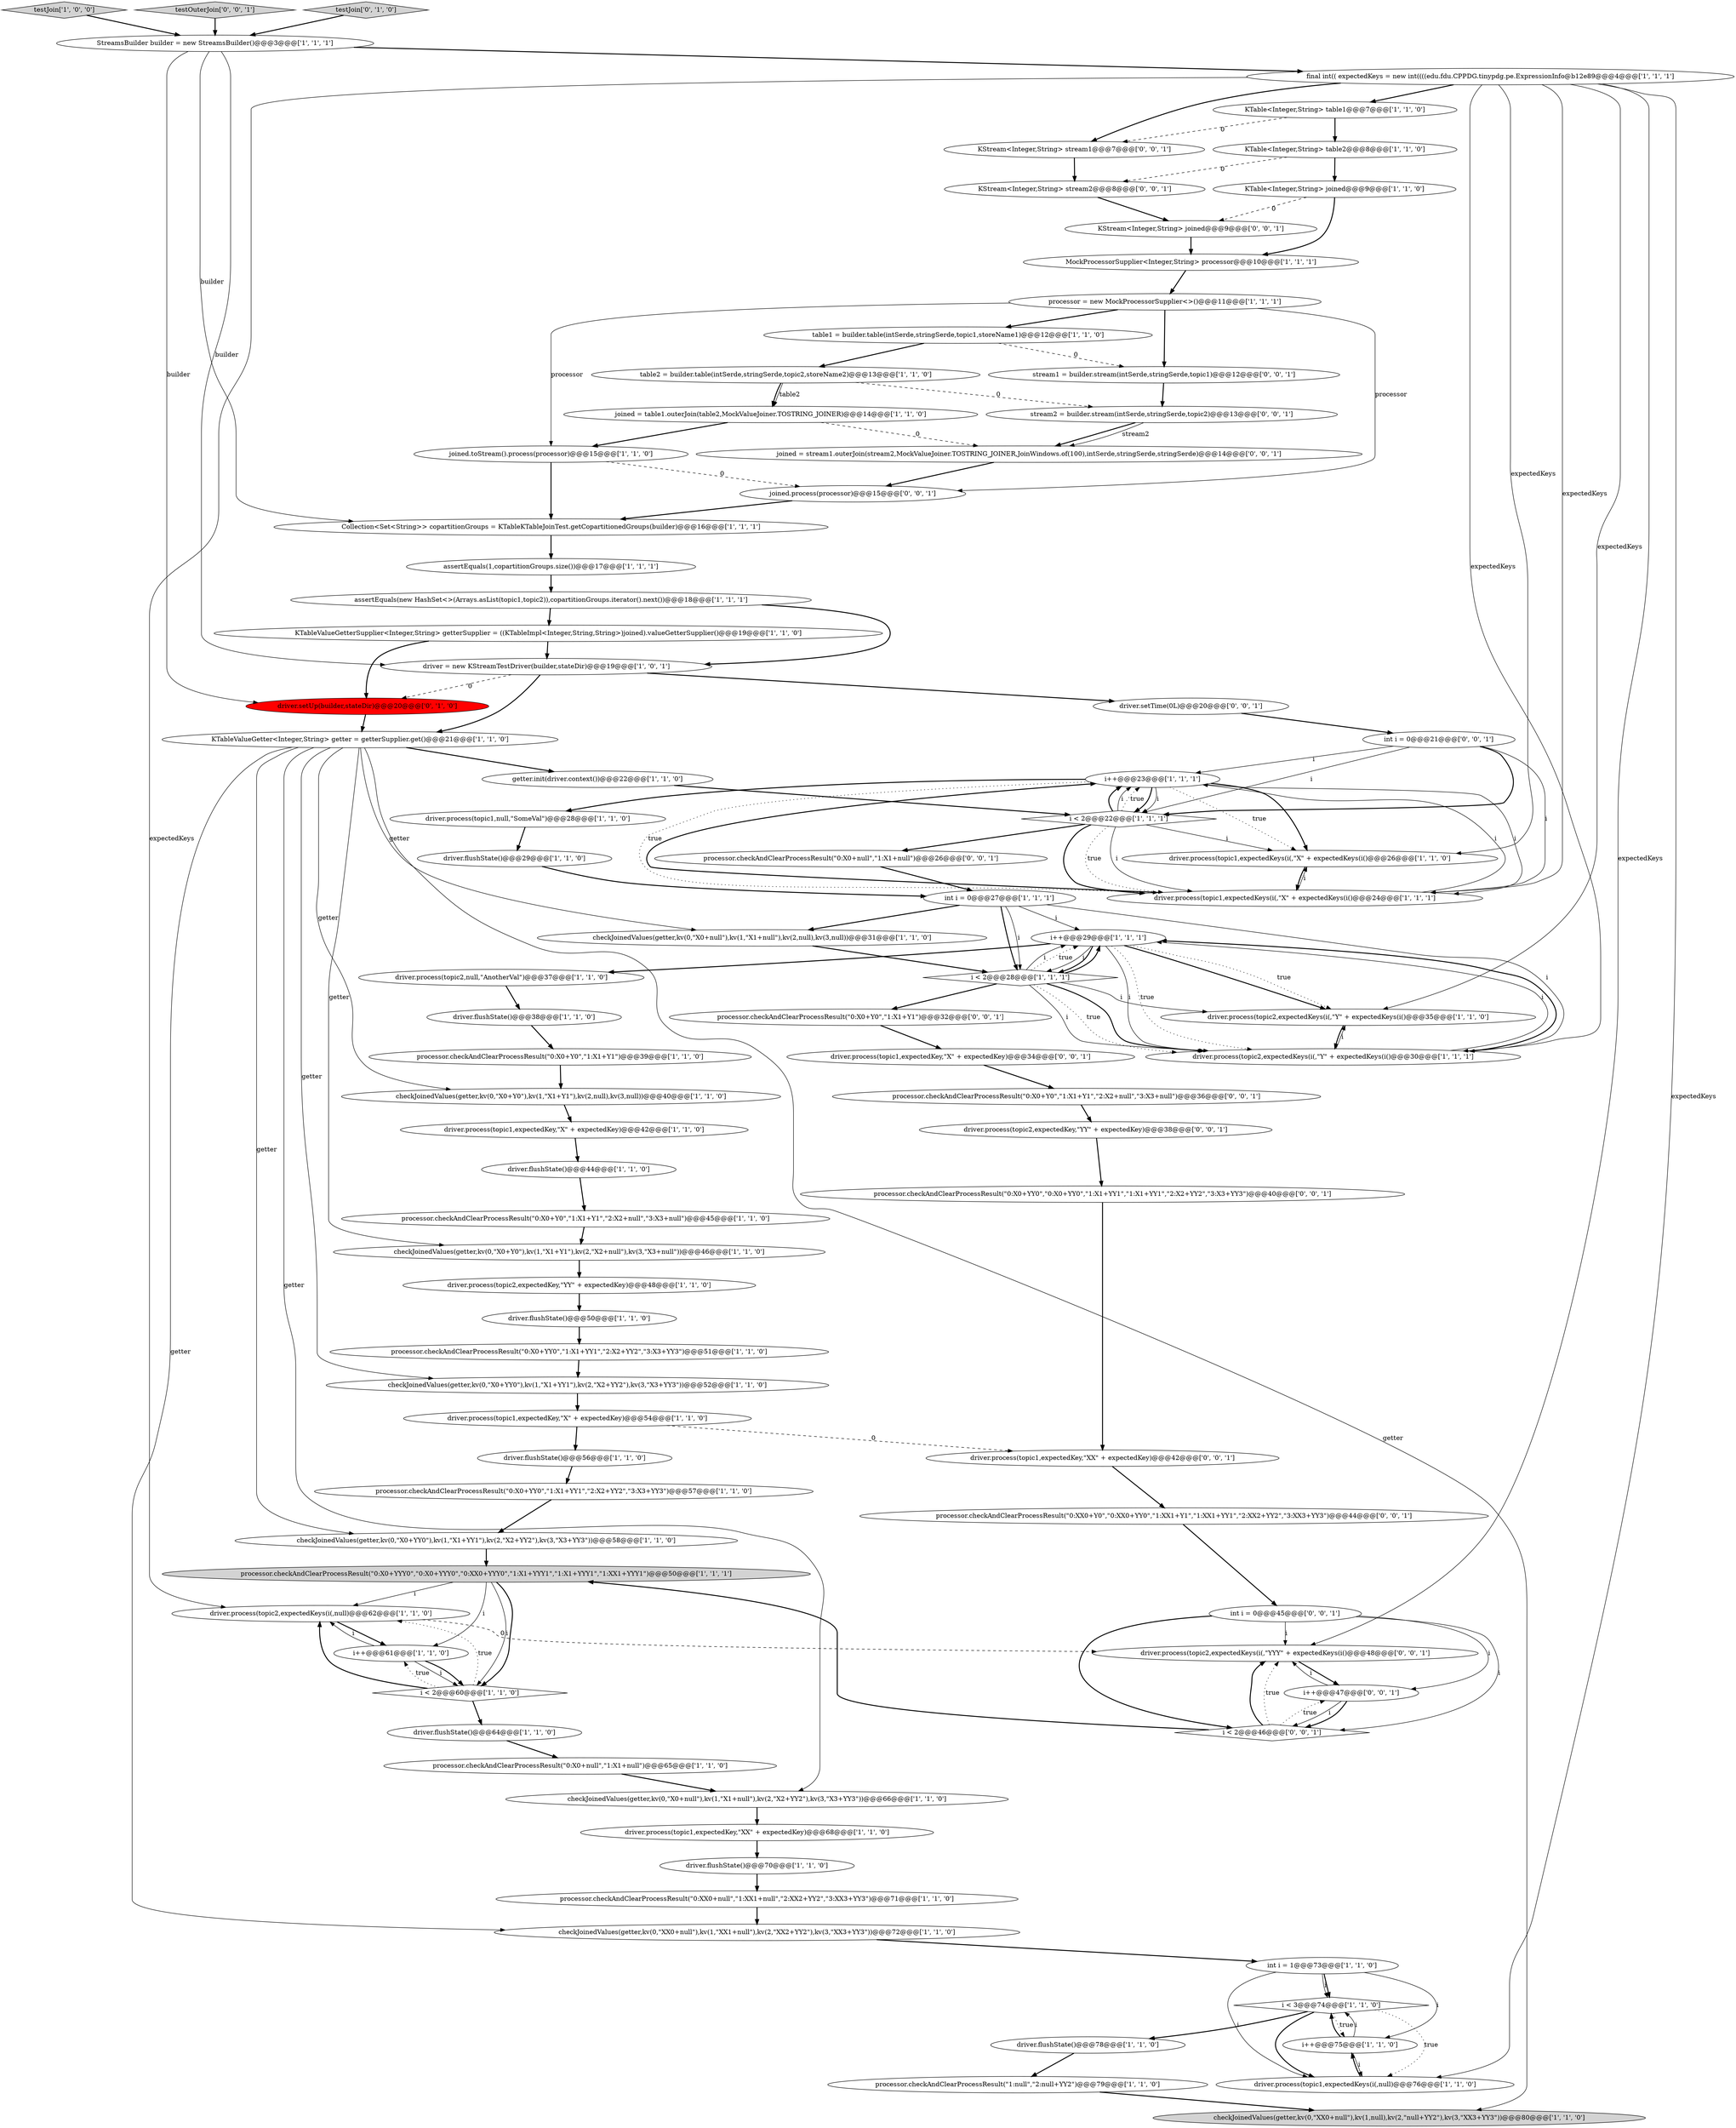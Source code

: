 digraph {
85 [style = filled, label = "driver.setTime(0L)@@@20@@@['0', '0', '1']", fillcolor = white, shape = ellipse image = "AAA0AAABBB3BBB"];
29 [style = filled, label = "driver.process(topic1,expectedKeys(i(,\"X\" + expectedKeys(i()@@@26@@@['1', '1', '0']", fillcolor = white, shape = ellipse image = "AAA0AAABBB1BBB"];
42 [style = filled, label = "driver.process(topic2,null,\"AnotherVal\")@@@37@@@['1', '1', '0']", fillcolor = white, shape = ellipse image = "AAA0AAABBB1BBB"];
49 [style = filled, label = "checkJoinedValues(getter,kv(0,\"XX0+null\"),kv(1,null),kv(2,\"null+YY2\"),kv(3,\"XX3+YY3\"))@@@80@@@['1', '1', '0']", fillcolor = lightgray, shape = ellipse image = "AAA0AAABBB1BBB"];
4 [style = filled, label = "processor.checkAndClearProcessResult(\"1:null\",\"2:null+YY2\")@@@79@@@['1', '1', '0']", fillcolor = white, shape = ellipse image = "AAA0AAABBB1BBB"];
73 [style = filled, label = "joined = stream1.outerJoin(stream2,MockValueJoiner.TOSTRING_JOINER,JoinWindows.of(100),intSerde,stringSerde,stringSerde)@@@14@@@['0', '0', '1']", fillcolor = white, shape = ellipse image = "AAA0AAABBB3BBB"];
26 [style = filled, label = "driver.flushState()@@@56@@@['1', '1', '0']", fillcolor = white, shape = ellipse image = "AAA0AAABBB1BBB"];
12 [style = filled, label = "driver.process(topic2,expectedKeys(i(,null)@@@62@@@['1', '1', '0']", fillcolor = white, shape = ellipse image = "AAA0AAABBB1BBB"];
55 [style = filled, label = "processor.checkAndClearProcessResult(\"0:XX0+null\",\"1:XX1+null\",\"2:XX2+YY2\",\"3:XX3+YY3\")@@@71@@@['1', '1', '0']", fillcolor = white, shape = ellipse image = "AAA0AAABBB1BBB"];
64 [style = filled, label = "MockProcessorSupplier<Integer,String> processor@@@10@@@['1', '1', '1']", fillcolor = white, shape = ellipse image = "AAA0AAABBB1BBB"];
39 [style = filled, label = "processor.checkAndClearProcessResult(\"0:X0+Y0\",\"1:X1+Y1\")@@@39@@@['1', '1', '0']", fillcolor = white, shape = ellipse image = "AAA0AAABBB1BBB"];
72 [style = filled, label = "i++@@@47@@@['0', '0', '1']", fillcolor = white, shape = ellipse image = "AAA0AAABBB3BBB"];
61 [style = filled, label = "checkJoinedValues(getter,kv(0,\"X0+Y0\"),kv(1,\"X1+Y1\"),kv(2,null),kv(3,null))@@@40@@@['1', '1', '0']", fillcolor = white, shape = ellipse image = "AAA0AAABBB1BBB"];
56 [style = filled, label = "i++@@@23@@@['1', '1', '1']", fillcolor = white, shape = ellipse image = "AAA0AAABBB1BBB"];
70 [style = filled, label = "i < 2@@@46@@@['0', '0', '1']", fillcolor = white, shape = diamond image = "AAA0AAABBB3BBB"];
37 [style = filled, label = "int i = 0@@@27@@@['1', '1', '1']", fillcolor = white, shape = ellipse image = "AAA0AAABBB1BBB"];
62 [style = filled, label = "driver.flushState()@@@38@@@['1', '1', '0']", fillcolor = white, shape = ellipse image = "AAA0AAABBB1BBB"];
23 [style = filled, label = "driver.flushState()@@@50@@@['1', '1', '0']", fillcolor = white, shape = ellipse image = "AAA0AAABBB1BBB"];
27 [style = filled, label = "driver = new KStreamTestDriver(builder,stateDir)@@@19@@@['1', '0', '1']", fillcolor = white, shape = ellipse image = "AAA0AAABBB1BBB"];
7 [style = filled, label = "driver.process(topic1,expectedKeys(i(,\"X\" + expectedKeys(i()@@@24@@@['1', '1', '1']", fillcolor = white, shape = ellipse image = "AAA0AAABBB1BBB"];
52 [style = filled, label = "int i = 1@@@73@@@['1', '1', '0']", fillcolor = white, shape = ellipse image = "AAA0AAABBB1BBB"];
30 [style = filled, label = "i++@@@29@@@['1', '1', '1']", fillcolor = white, shape = ellipse image = "AAA0AAABBB1BBB"];
76 [style = filled, label = "joined.process(processor)@@@15@@@['0', '0', '1']", fillcolor = white, shape = ellipse image = "AAA0AAABBB3BBB"];
48 [style = filled, label = "Collection<Set<String>> copartitionGroups = KTableKTableJoinTest.getCopartitionedGroups(builder)@@@16@@@['1', '1', '1']", fillcolor = white, shape = ellipse image = "AAA0AAABBB1BBB"];
69 [style = filled, label = "KStream<Integer,String> joined@@@9@@@['0', '0', '1']", fillcolor = white, shape = ellipse image = "AAA0AAABBB3BBB"];
8 [style = filled, label = "driver.process(topic2,expectedKeys(i(,\"Y\" + expectedKeys(i()@@@35@@@['1', '1', '0']", fillcolor = white, shape = ellipse image = "AAA0AAABBB1BBB"];
14 [style = filled, label = "testJoin['1', '0', '0']", fillcolor = lightgray, shape = diamond image = "AAA0AAABBB1BBB"];
58 [style = filled, label = "processor.checkAndClearProcessResult(\"0:X0+YY0\",\"1:X1+YY1\",\"2:X2+YY2\",\"3:X3+YY3\")@@@51@@@['1', '1', '0']", fillcolor = white, shape = ellipse image = "AAA0AAABBB1BBB"];
67 [style = filled, label = "driver.process(topic1,expectedKey,\"X\" + expectedKey)@@@34@@@['0', '0', '1']", fillcolor = white, shape = ellipse image = "AAA0AAABBB3BBB"];
81 [style = filled, label = "KStream<Integer,String> stream1@@@7@@@['0', '0', '1']", fillcolor = white, shape = ellipse image = "AAA0AAABBB3BBB"];
40 [style = filled, label = "checkJoinedValues(getter,kv(0,\"X0+null\"),kv(1,\"X1+null\"),kv(2,\"X2+YY2\"),kv(3,\"X3+YY3\"))@@@66@@@['1', '1', '0']", fillcolor = white, shape = ellipse image = "AAA0AAABBB1BBB"];
17 [style = filled, label = "driver.process(topic1,expectedKey,\"X\" + expectedKey)@@@42@@@['1', '1', '0']", fillcolor = white, shape = ellipse image = "AAA0AAABBB1BBB"];
74 [style = filled, label = "stream1 = builder.stream(intSerde,stringSerde,topic1)@@@12@@@['0', '0', '1']", fillcolor = white, shape = ellipse image = "AAA0AAABBB3BBB"];
83 [style = filled, label = "processor.checkAndClearProcessResult(\"0:X0+Y0\",\"1:X1+Y1\")@@@32@@@['0', '0', '1']", fillcolor = white, shape = ellipse image = "AAA0AAABBB3BBB"];
86 [style = filled, label = "stream2 = builder.stream(intSerde,stringSerde,topic2)@@@13@@@['0', '0', '1']", fillcolor = white, shape = ellipse image = "AAA0AAABBB3BBB"];
31 [style = filled, label = "joined = table1.outerJoin(table2,MockValueJoiner.TOSTRING_JOINER)@@@14@@@['1', '1', '0']", fillcolor = white, shape = ellipse image = "AAA0AAABBB1BBB"];
0 [style = filled, label = "driver.flushState()@@@70@@@['1', '1', '0']", fillcolor = white, shape = ellipse image = "AAA0AAABBB1BBB"];
87 [style = filled, label = "testOuterJoin['0', '0', '1']", fillcolor = lightgray, shape = diamond image = "AAA0AAABBB3BBB"];
15 [style = filled, label = "driver.flushState()@@@78@@@['1', '1', '0']", fillcolor = white, shape = ellipse image = "AAA0AAABBB1BBB"];
3 [style = filled, label = "checkJoinedValues(getter,kv(0,\"X0+YY0\"),kv(1,\"X1+YY1\"),kv(2,\"X2+YY2\"),kv(3,\"X3+YY3\"))@@@52@@@['1', '1', '0']", fillcolor = white, shape = ellipse image = "AAA0AAABBB1BBB"];
25 [style = filled, label = "driver.flushState()@@@44@@@['1', '1', '0']", fillcolor = white, shape = ellipse image = "AAA0AAABBB1BBB"];
41 [style = filled, label = "table2 = builder.table(intSerde,stringSerde,topic2,storeName2)@@@13@@@['1', '1', '0']", fillcolor = white, shape = ellipse image = "AAA0AAABBB1BBB"];
38 [style = filled, label = "joined.toStream().process(processor)@@@15@@@['1', '1', '0']", fillcolor = white, shape = ellipse image = "AAA0AAABBB1BBB"];
36 [style = filled, label = "getter.init(driver.context())@@@22@@@['1', '1', '0']", fillcolor = white, shape = ellipse image = "AAA0AAABBB1BBB"];
43 [style = filled, label = "processor.checkAndClearProcessResult(\"0:X0+null\",\"1:X1+null\")@@@65@@@['1', '1', '0']", fillcolor = white, shape = ellipse image = "AAA0AAABBB1BBB"];
60 [style = filled, label = "checkJoinedValues(getter,kv(0,\"X0+null\"),kv(1,\"X1+null\"),kv(2,null),kv(3,null))@@@31@@@['1', '1', '0']", fillcolor = white, shape = ellipse image = "AAA0AAABBB1BBB"];
20 [style = filled, label = "checkJoinedValues(getter,kv(0,\"X0+Y0\"),kv(1,\"X1+Y1\"),kv(2,\"X2+null\"),kv(3,\"X3+null\"))@@@46@@@['1', '1', '0']", fillcolor = white, shape = ellipse image = "AAA0AAABBB1BBB"];
66 [style = filled, label = "testJoin['0', '1', '0']", fillcolor = lightgray, shape = diamond image = "AAA0AAABBB2BBB"];
78 [style = filled, label = "KStream<Integer,String> stream2@@@8@@@['0', '0', '1']", fillcolor = white, shape = ellipse image = "AAA0AAABBB3BBB"];
16 [style = filled, label = "i++@@@61@@@['1', '1', '0']", fillcolor = white, shape = ellipse image = "AAA0AAABBB1BBB"];
24 [style = filled, label = "driver.process(topic1,expectedKey,\"X\" + expectedKey)@@@54@@@['1', '1', '0']", fillcolor = white, shape = ellipse image = "AAA0AAABBB1BBB"];
63 [style = filled, label = "KTable<Integer,String> table2@@@8@@@['1', '1', '0']", fillcolor = white, shape = ellipse image = "AAA0AAABBB1BBB"];
2 [style = filled, label = "i < 3@@@74@@@['1', '1', '0']", fillcolor = white, shape = diamond image = "AAA0AAABBB1BBB"];
79 [style = filled, label = "int i = 0@@@21@@@['0', '0', '1']", fillcolor = white, shape = ellipse image = "AAA0AAABBB3BBB"];
5 [style = filled, label = "KTable<Integer,String> table1@@@7@@@['1', '1', '0']", fillcolor = white, shape = ellipse image = "AAA0AAABBB1BBB"];
68 [style = filled, label = "processor.checkAndClearProcessResult(\"0:X0+Y0\",\"1:X1+Y1\",\"2:X2+null\",\"3:X3+null\")@@@36@@@['0', '0', '1']", fillcolor = white, shape = ellipse image = "AAA0AAABBB3BBB"];
65 [style = filled, label = "driver.setUp(builder,stateDir)@@@20@@@['0', '1', '0']", fillcolor = red, shape = ellipse image = "AAA1AAABBB2BBB"];
44 [style = filled, label = "driver.process(topic1,null,\"SomeVal\")@@@28@@@['1', '1', '0']", fillcolor = white, shape = ellipse image = "AAA0AAABBB1BBB"];
10 [style = filled, label = "table1 = builder.table(intSerde,stringSerde,topic1,storeName1)@@@12@@@['1', '1', '0']", fillcolor = white, shape = ellipse image = "AAA0AAABBB1BBB"];
6 [style = filled, label = "processor.checkAndClearProcessResult(\"0:X0+YY0\",\"1:X1+YY1\",\"2:X2+YY2\",\"3:X3+YY3\")@@@57@@@['1', '1', '0']", fillcolor = white, shape = ellipse image = "AAA0AAABBB1BBB"];
46 [style = filled, label = "assertEquals(new HashSet<>(Arrays.asList(topic1,topic2)),copartitionGroups.iterator().next())@@@18@@@['1', '1', '1']", fillcolor = white, shape = ellipse image = "AAA0AAABBB1BBB"];
50 [style = filled, label = "KTableValueGetterSupplier<Integer,String> getterSupplier = ((KTableImpl<Integer,String,String>)joined).valueGetterSupplier()@@@19@@@['1', '1', '0']", fillcolor = white, shape = ellipse image = "AAA0AAABBB1BBB"];
32 [style = filled, label = "i < 2@@@22@@@['1', '1', '1']", fillcolor = white, shape = diamond image = "AAA0AAABBB1BBB"];
51 [style = filled, label = "assertEquals(1,copartitionGroups.size())@@@17@@@['1', '1', '1']", fillcolor = white, shape = ellipse image = "AAA0AAABBB1BBB"];
21 [style = filled, label = "processor = new MockProcessorSupplier<>()@@@11@@@['1', '1', '1']", fillcolor = white, shape = ellipse image = "AAA0AAABBB1BBB"];
22 [style = filled, label = "checkJoinedValues(getter,kv(0,\"XX0+null\"),kv(1,\"XX1+null\"),kv(2,\"XX2+YY2\"),kv(3,\"XX3+YY3\"))@@@72@@@['1', '1', '0']", fillcolor = white, shape = ellipse image = "AAA0AAABBB1BBB"];
18 [style = filled, label = "driver.process(topic1,expectedKey,\"XX\" + expectedKey)@@@68@@@['1', '1', '0']", fillcolor = white, shape = ellipse image = "AAA0AAABBB1BBB"];
53 [style = filled, label = "driver.process(topic2,expectedKey,\"YY\" + expectedKey)@@@48@@@['1', '1', '0']", fillcolor = white, shape = ellipse image = "AAA0AAABBB1BBB"];
19 [style = filled, label = "driver.flushState()@@@29@@@['1', '1', '0']", fillcolor = white, shape = ellipse image = "AAA0AAABBB1BBB"];
82 [style = filled, label = "processor.checkAndClearProcessResult(\"0:X0+YY0\",\"0:X0+YY0\",\"1:X1+YY1\",\"1:X1+YY1\",\"2:X2+YY2\",\"3:X3+YY3\")@@@40@@@['0', '0', '1']", fillcolor = white, shape = ellipse image = "AAA0AAABBB3BBB"];
80 [style = filled, label = "driver.process(topic2,expectedKeys(i(,\"YYY\" + expectedKeys(i()@@@48@@@['0', '0', '1']", fillcolor = white, shape = ellipse image = "AAA0AAABBB3BBB"];
71 [style = filled, label = "int i = 0@@@45@@@['0', '0', '1']", fillcolor = white, shape = ellipse image = "AAA0AAABBB3BBB"];
9 [style = filled, label = "i < 2@@@60@@@['1', '1', '0']", fillcolor = white, shape = diamond image = "AAA0AAABBB1BBB"];
1 [style = filled, label = "i < 2@@@28@@@['1', '1', '1']", fillcolor = white, shape = diamond image = "AAA0AAABBB1BBB"];
57 [style = filled, label = "processor.checkAndClearProcessResult(\"0:X0+YYY0\",\"0:X0+YYY0\",\"0:XX0+YYY0\",\"1:X1+YYY1\",\"1:X1+YYY1\",\"1:XX1+YYY1\")@@@50@@@['1', '1', '1']", fillcolor = lightgray, shape = ellipse image = "AAA0AAABBB1BBB"];
34 [style = filled, label = "processor.checkAndClearProcessResult(\"0:X0+Y0\",\"1:X1+Y1\",\"2:X2+null\",\"3:X3+null\")@@@45@@@['1', '1', '0']", fillcolor = white, shape = ellipse image = "AAA0AAABBB1BBB"];
11 [style = filled, label = "i++@@@75@@@['1', '1', '0']", fillcolor = white, shape = ellipse image = "AAA0AAABBB1BBB"];
33 [style = filled, label = "StreamsBuilder builder = new StreamsBuilder()@@@3@@@['1', '1', '1']", fillcolor = white, shape = ellipse image = "AAA0AAABBB1BBB"];
54 [style = filled, label = "final int(( expectedKeys = new int((((edu.fdu.CPPDG.tinypdg.pe.ExpressionInfo@b12e89@@@4@@@['1', '1', '1']", fillcolor = white, shape = ellipse image = "AAA0AAABBB1BBB"];
45 [style = filled, label = "driver.flushState()@@@64@@@['1', '1', '0']", fillcolor = white, shape = ellipse image = "AAA0AAABBB1BBB"];
35 [style = filled, label = "KTableValueGetter<Integer,String> getter = getterSupplier.get()@@@21@@@['1', '1', '0']", fillcolor = white, shape = ellipse image = "AAA0AAABBB1BBB"];
28 [style = filled, label = "driver.process(topic1,expectedKeys(i(,null)@@@76@@@['1', '1', '0']", fillcolor = white, shape = ellipse image = "AAA0AAABBB1BBB"];
13 [style = filled, label = "checkJoinedValues(getter,kv(0,\"X0+YY0\"),kv(1,\"X1+YY1\"),kv(2,\"X2+YY2\"),kv(3,\"X3+YY3\"))@@@58@@@['1', '1', '0']", fillcolor = white, shape = ellipse image = "AAA0AAABBB1BBB"];
77 [style = filled, label = "processor.checkAndClearProcessResult(\"0:XX0+Y0\",\"0:XX0+YY0\",\"1:XX1+Y1\",\"1:XX1+YY1\",\"2:XX2+YY2\",\"3:XX3+YY3\")@@@44@@@['0', '0', '1']", fillcolor = white, shape = ellipse image = "AAA0AAABBB3BBB"];
75 [style = filled, label = "driver.process(topic2,expectedKey,\"YY\" + expectedKey)@@@38@@@['0', '0', '1']", fillcolor = white, shape = ellipse image = "AAA0AAABBB3BBB"];
88 [style = filled, label = "processor.checkAndClearProcessResult(\"0:X0+null\",\"1:X1+null\")@@@26@@@['0', '0', '1']", fillcolor = white, shape = ellipse image = "AAA0AAABBB3BBB"];
47 [style = filled, label = "driver.process(topic2,expectedKeys(i(,\"Y\" + expectedKeys(i()@@@30@@@['1', '1', '1']", fillcolor = white, shape = ellipse image = "AAA0AAABBB1BBB"];
84 [style = filled, label = "driver.process(topic1,expectedKey,\"XX\" + expectedKey)@@@42@@@['0', '0', '1']", fillcolor = white, shape = ellipse image = "AAA0AAABBB3BBB"];
59 [style = filled, label = "KTable<Integer,String> joined@@@9@@@['1', '1', '0']", fillcolor = white, shape = ellipse image = "AAA0AAABBB1BBB"];
35->60 [style = solid, label="getter"];
56->29 [style = bold, label=""];
17->25 [style = bold, label=""];
21->10 [style = bold, label=""];
70->80 [style = bold, label=""];
84->77 [style = bold, label=""];
71->70 [style = bold, label=""];
57->12 [style = solid, label="i"];
37->47 [style = solid, label="i"];
9->12 [style = dotted, label="true"];
64->21 [style = bold, label=""];
5->63 [style = bold, label=""];
34->20 [style = bold, label=""];
21->74 [style = bold, label=""];
25->34 [style = bold, label=""];
86->73 [style = bold, label=""];
3->24 [style = bold, label=""];
54->47 [style = solid, label="expectedKeys"];
54->8 [style = solid, label="expectedKeys"];
31->73 [style = dashed, label="0"];
10->74 [style = dashed, label="0"];
21->76 [style = solid, label="processor"];
81->78 [style = bold, label=""];
44->19 [style = bold, label=""];
39->61 [style = bold, label=""];
1->30 [style = solid, label="i"];
35->49 [style = solid, label="getter"];
16->9 [style = solid, label="i"];
57->16 [style = solid, label="i"];
58->3 [style = bold, label=""];
27->85 [style = bold, label=""];
1->30 [style = bold, label=""];
10->41 [style = bold, label=""];
79->32 [style = bold, label=""];
59->69 [style = dashed, label="0"];
50->65 [style = bold, label=""];
2->11 [style = dotted, label="true"];
43->40 [style = bold, label=""];
70->80 [style = dotted, label="true"];
48->51 [style = bold, label=""];
45->43 [style = bold, label=""];
37->60 [style = bold, label=""];
2->15 [style = bold, label=""];
67->68 [style = bold, label=""];
54->29 [style = solid, label="expectedKeys"];
8->47 [style = bold, label=""];
70->57 [style = bold, label=""];
46->50 [style = bold, label=""];
30->8 [style = bold, label=""];
73->76 [style = bold, label=""];
52->11 [style = solid, label="i"];
54->5 [style = bold, label=""];
70->72 [style = dotted, label="true"];
2->28 [style = bold, label=""];
18->0 [style = bold, label=""];
16->9 [style = bold, label=""];
66->33 [style = bold, label=""];
60->1 [style = bold, label=""];
86->73 [style = solid, label="stream2"];
54->80 [style = solid, label="expectedKeys"];
32->56 [style = bold, label=""];
41->86 [style = dashed, label="0"];
59->64 [style = bold, label=""];
56->32 [style = bold, label=""];
35->61 [style = solid, label="getter"];
37->1 [style = bold, label=""];
30->42 [style = bold, label=""];
76->48 [style = bold, label=""];
85->79 [style = bold, label=""];
54->28 [style = solid, label="expectedKeys"];
69->64 [style = bold, label=""];
54->81 [style = bold, label=""];
52->2 [style = solid, label="i"];
32->7 [style = bold, label=""];
41->31 [style = solid, label="table2"];
26->6 [style = bold, label=""];
7->29 [style = solid, label="i"];
2->28 [style = dotted, label="true"];
37->1 [style = solid, label="i"];
1->30 [style = dotted, label="true"];
62->39 [style = bold, label=""];
19->37 [style = bold, label=""];
1->83 [style = bold, label=""];
13->57 [style = bold, label=""];
30->1 [style = solid, label="i"];
56->7 [style = solid, label="i"];
72->70 [style = solid, label="i"];
5->81 [style = dashed, label="0"];
74->86 [style = bold, label=""];
77->71 [style = bold, label=""];
27->65 [style = dashed, label="0"];
24->84 [style = dashed, label="0"];
37->30 [style = solid, label="i"];
83->67 [style = bold, label=""];
21->38 [style = solid, label="processor"];
32->88 [style = bold, label=""];
75->82 [style = bold, label=""];
57->9 [style = solid, label="i"];
54->12 [style = solid, label="expectedKeys"];
23->58 [style = bold, label=""];
1->47 [style = solid, label="i"];
63->59 [style = bold, label=""];
50->27 [style = bold, label=""];
80->72 [style = bold, label=""];
7->56 [style = bold, label=""];
71->70 [style = solid, label="i"];
32->7 [style = dotted, label="true"];
65->35 [style = bold, label=""];
88->37 [style = bold, label=""];
33->27 [style = solid, label="builder"];
32->56 [style = solid, label="i"];
31->38 [style = bold, label=""];
56->29 [style = dotted, label="true"];
71->80 [style = solid, label="i"];
38->48 [style = bold, label=""];
33->65 [style = solid, label="builder"];
27->35 [style = bold, label=""];
35->3 [style = solid, label="getter"];
47->8 [style = solid, label="i"];
24->26 [style = bold, label=""];
54->7 [style = solid, label="expectedKeys"];
33->48 [style = solid, label="builder"];
87->33 [style = bold, label=""];
6->13 [style = bold, label=""];
79->7 [style = solid, label="i"];
47->30 [style = solid, label="i"];
1->47 [style = dotted, label="true"];
11->2 [style = solid, label="i"];
79->56 [style = solid, label="i"];
57->9 [style = bold, label=""];
35->20 [style = solid, label="getter"];
30->47 [style = solid, label="i"];
63->78 [style = dashed, label="0"];
53->23 [style = bold, label=""];
41->31 [style = bold, label=""];
32->29 [style = solid, label="i"];
30->8 [style = dotted, label="true"];
9->12 [style = bold, label=""];
42->62 [style = bold, label=""];
9->16 [style = dotted, label="true"];
35->40 [style = solid, label="getter"];
79->32 [style = solid, label="i"];
38->76 [style = dashed, label="0"];
35->13 [style = solid, label="getter"];
30->1 [style = bold, label=""];
56->7 [style = dotted, label="true"];
32->7 [style = solid, label="i"];
72->70 [style = bold, label=""];
22->52 [style = bold, label=""];
28->11 [style = bold, label=""];
7->56 [style = solid, label="i"];
56->32 [style = solid, label="i"];
30->47 [style = dotted, label="true"];
36->32 [style = bold, label=""];
40->18 [style = bold, label=""];
1->8 [style = solid, label="i"];
12->80 [style = dashed, label="0"];
12->16 [style = bold, label=""];
52->2 [style = bold, label=""];
20->53 [style = bold, label=""];
71->72 [style = solid, label="i"];
51->46 [style = bold, label=""];
11->2 [style = bold, label=""];
14->33 [style = bold, label=""];
55->22 [style = bold, label=""];
47->30 [style = bold, label=""];
72->80 [style = solid, label="i"];
1->47 [style = bold, label=""];
52->28 [style = solid, label="i"];
4->49 [style = bold, label=""];
82->84 [style = bold, label=""];
9->45 [style = bold, label=""];
0->55 [style = bold, label=""];
46->27 [style = bold, label=""];
32->56 [style = dotted, label="true"];
78->69 [style = bold, label=""];
15->4 [style = bold, label=""];
68->75 [style = bold, label=""];
35->22 [style = solid, label="getter"];
29->7 [style = bold, label=""];
16->12 [style = solid, label="i"];
35->36 [style = bold, label=""];
33->54 [style = bold, label=""];
56->44 [style = bold, label=""];
61->17 [style = bold, label=""];
11->28 [style = solid, label="i"];
}
